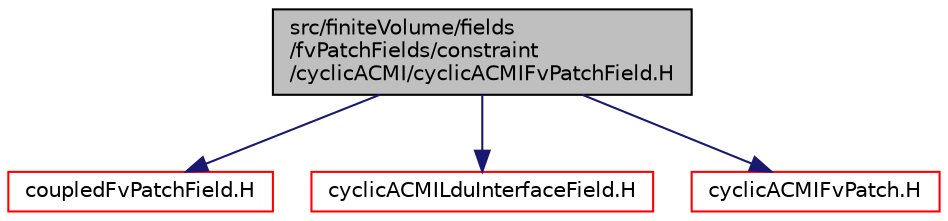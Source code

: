 digraph "src/finiteVolume/fields/fvPatchFields/constraint/cyclicACMI/cyclicACMIFvPatchField.H"
{
  bgcolor="transparent";
  edge [fontname="Helvetica",fontsize="10",labelfontname="Helvetica",labelfontsize="10"];
  node [fontname="Helvetica",fontsize="10",shape=record];
  Node1 [label="src/finiteVolume/fields\l/fvPatchFields/constraint\l/cyclicACMI/cyclicACMIFvPatchField.H",height=0.2,width=0.4,color="black", fillcolor="grey75", style="filled", fontcolor="black"];
  Node1 -> Node2 [color="midnightblue",fontsize="10",style="solid",fontname="Helvetica"];
  Node2 [label="coupledFvPatchField.H",height=0.2,width=0.4,color="red",URL="$a05168.html"];
  Node1 -> Node3 [color="midnightblue",fontsize="10",style="solid",fontname="Helvetica"];
  Node3 [label="cyclicACMILduInterfaceField.H",height=0.2,width=0.4,color="red",URL="$a07192.html"];
  Node1 -> Node4 [color="midnightblue",fontsize="10",style="solid",fontname="Helvetica"];
  Node4 [label="cyclicACMIFvPatch.H",height=0.2,width=0.4,color="red",URL="$a05891.html"];
}
